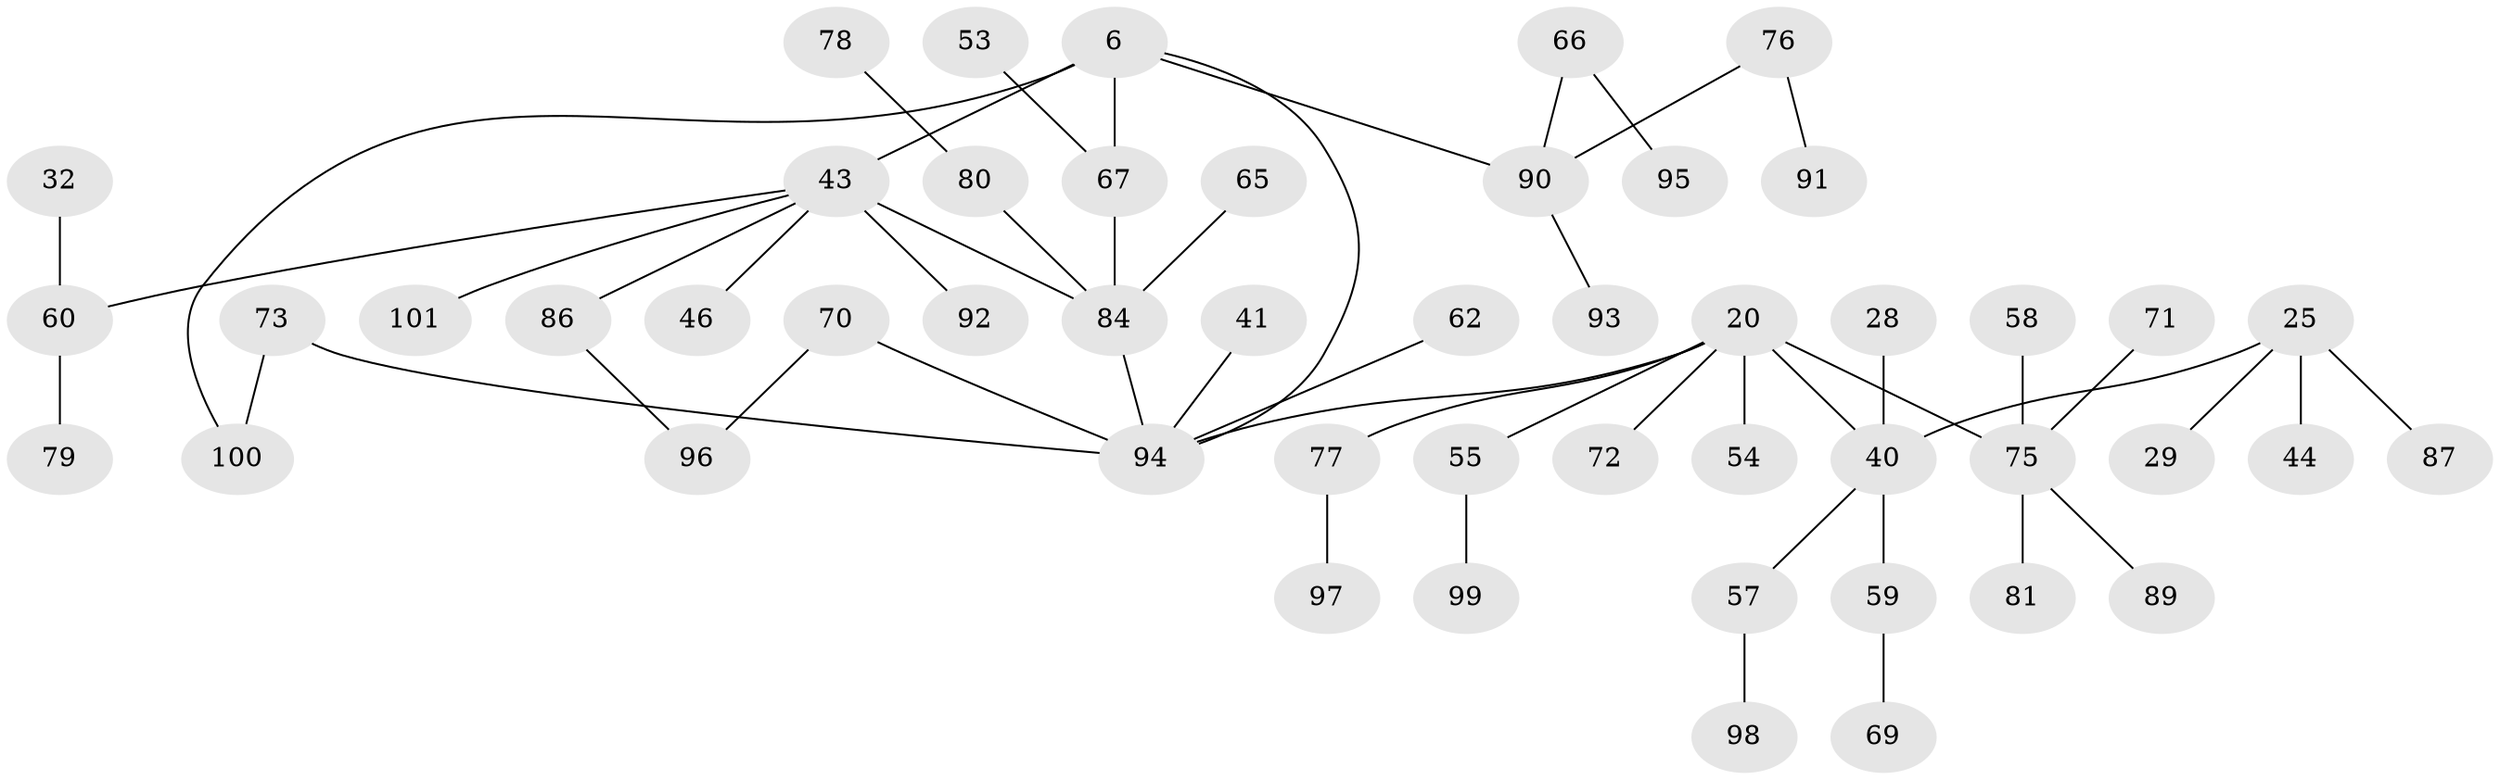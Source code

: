 // original degree distribution, {5: 0.0297029702970297, 4: 0.09900990099009901, 7: 0.019801980198019802, 6: 0.019801980198019802, 2: 0.3465346534653465, 3: 0.12871287128712872, 1: 0.3564356435643564}
// Generated by graph-tools (version 1.1) at 2025/41/03/09/25 04:41:45]
// undirected, 50 vertices, 53 edges
graph export_dot {
graph [start="1"]
  node [color=gray90,style=filled];
  6;
  20 [super="+17"];
  25 [super="+1"];
  28;
  29;
  32;
  40 [super="+21+39"];
  41;
  43 [super="+11+22"];
  44;
  46;
  53;
  54 [super="+47"];
  55;
  57;
  58;
  59 [super="+30"];
  60 [super="+31"];
  62 [super="+37"];
  65;
  66 [super="+36+63"];
  67 [super="+23"];
  69;
  70;
  71;
  72;
  73 [super="+45"];
  75 [super="+68"];
  76;
  77;
  78;
  79 [super="+48"];
  80 [super="+56"];
  81;
  84 [super="+83+52+82+26"];
  86;
  87;
  89;
  90 [super="+85"];
  91;
  92 [super="+64"];
  93;
  94 [super="+4+5"];
  95;
  96;
  97;
  98;
  99;
  100 [super="+88"];
  101;
  6 -- 67 [weight=2];
  6 -- 94;
  6 -- 43 [weight=2];
  6 -- 100;
  6 -- 90;
  20 -- 72;
  20 -- 55;
  20 -- 77;
  20 -- 94;
  20 -- 40 [weight=2];
  20 -- 75;
  20 -- 54;
  25 -- 87;
  25 -- 44;
  25 -- 29;
  25 -- 40 [weight=2];
  28 -- 40;
  32 -- 60;
  40 -- 57;
  40 -- 59;
  41 -- 94;
  43 -- 60 [weight=2];
  43 -- 101;
  43 -- 46;
  43 -- 86;
  43 -- 92 [weight=2];
  43 -- 84 [weight=2];
  53 -- 67;
  55 -- 99;
  57 -- 98;
  58 -- 75;
  59 -- 69;
  60 -- 79;
  62 -- 94;
  65 -- 84;
  66 -- 95;
  66 -- 90;
  67 -- 84 [weight=2];
  70 -- 96;
  70 -- 94;
  71 -- 75;
  73 -- 94 [weight=2];
  73 -- 100;
  75 -- 81;
  75 -- 89;
  76 -- 91;
  76 -- 90;
  77 -- 97;
  78 -- 80;
  80 -- 84;
  84 -- 94;
  86 -- 96;
  90 -- 93;
}
